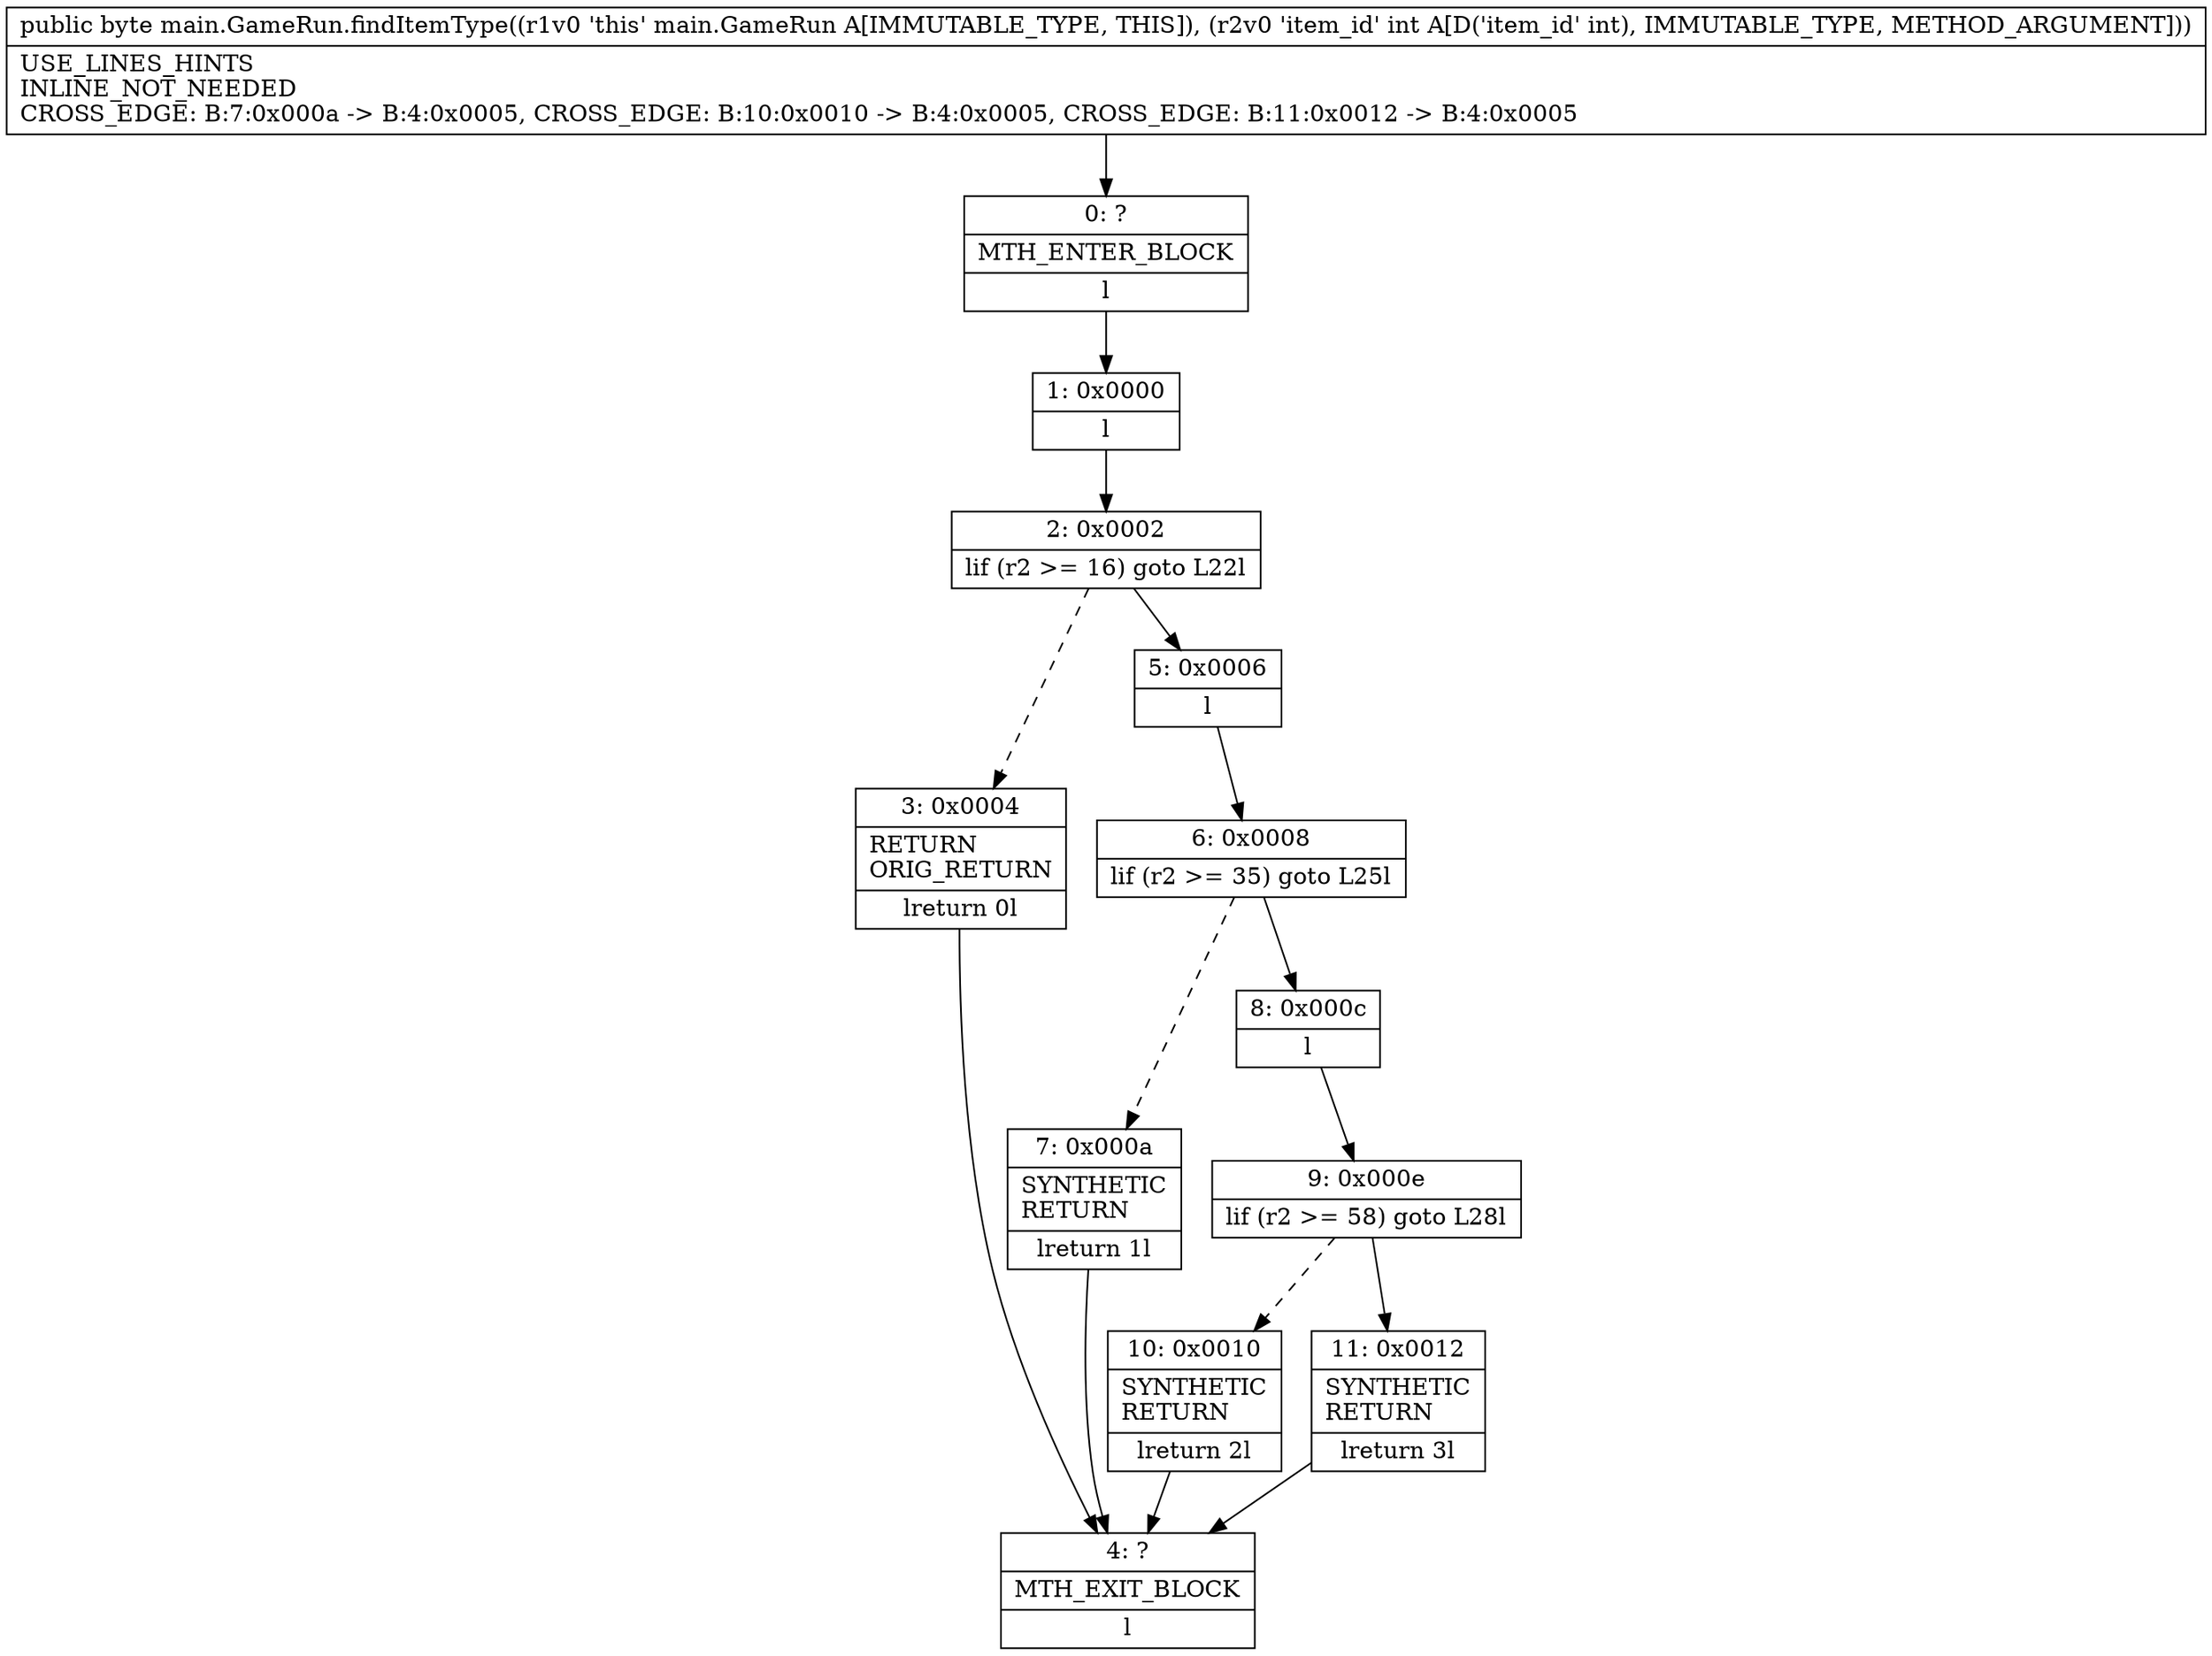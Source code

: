 digraph "CFG formain.GameRun.findItemType(I)B" {
Node_0 [shape=record,label="{0\:\ ?|MTH_ENTER_BLOCK\l|l}"];
Node_1 [shape=record,label="{1\:\ 0x0000|l}"];
Node_2 [shape=record,label="{2\:\ 0x0002|lif (r2 \>= 16) goto L22l}"];
Node_3 [shape=record,label="{3\:\ 0x0004|RETURN\lORIG_RETURN\l|lreturn 0l}"];
Node_4 [shape=record,label="{4\:\ ?|MTH_EXIT_BLOCK\l|l}"];
Node_5 [shape=record,label="{5\:\ 0x0006|l}"];
Node_6 [shape=record,label="{6\:\ 0x0008|lif (r2 \>= 35) goto L25l}"];
Node_7 [shape=record,label="{7\:\ 0x000a|SYNTHETIC\lRETURN\l|lreturn 1l}"];
Node_8 [shape=record,label="{8\:\ 0x000c|l}"];
Node_9 [shape=record,label="{9\:\ 0x000e|lif (r2 \>= 58) goto L28l}"];
Node_10 [shape=record,label="{10\:\ 0x0010|SYNTHETIC\lRETURN\l|lreturn 2l}"];
Node_11 [shape=record,label="{11\:\ 0x0012|SYNTHETIC\lRETURN\l|lreturn 3l}"];
MethodNode[shape=record,label="{public byte main.GameRun.findItemType((r1v0 'this' main.GameRun A[IMMUTABLE_TYPE, THIS]), (r2v0 'item_id' int A[D('item_id' int), IMMUTABLE_TYPE, METHOD_ARGUMENT]))  | USE_LINES_HINTS\lINLINE_NOT_NEEDED\lCROSS_EDGE: B:7:0x000a \-\> B:4:0x0005, CROSS_EDGE: B:10:0x0010 \-\> B:4:0x0005, CROSS_EDGE: B:11:0x0012 \-\> B:4:0x0005\l}"];
MethodNode -> Node_0;
Node_0 -> Node_1;
Node_1 -> Node_2;
Node_2 -> Node_3[style=dashed];
Node_2 -> Node_5;
Node_3 -> Node_4;
Node_5 -> Node_6;
Node_6 -> Node_7[style=dashed];
Node_6 -> Node_8;
Node_7 -> Node_4;
Node_8 -> Node_9;
Node_9 -> Node_10[style=dashed];
Node_9 -> Node_11;
Node_10 -> Node_4;
Node_11 -> Node_4;
}

